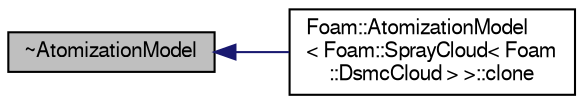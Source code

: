 digraph "~AtomizationModel"
{
  bgcolor="transparent";
  edge [fontname="FreeSans",fontsize="10",labelfontname="FreeSans",labelfontsize="10"];
  node [fontname="FreeSans",fontsize="10",shape=record];
  rankdir="LR";
  Node7 [label="~AtomizationModel",height=0.2,width=0.4,color="black", fillcolor="grey75", style="filled", fontcolor="black"];
  Node7 -> Node8 [dir="back",color="midnightblue",fontsize="10",style="solid",fontname="FreeSans"];
  Node8 [label="Foam::AtomizationModel\l\< Foam::SprayCloud\< Foam\l::DsmcCloud \> \>::clone",height=0.2,width=0.4,color="black",URL="$a24522.html#a3c5dc41485f2037aa988d99e90266e94",tooltip="Construct and return a clone. "];
}
